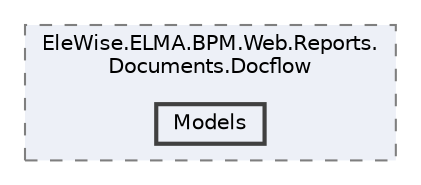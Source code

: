 digraph "Web/Modules/EleWise.ELMA.BPM.Web.Reports.Documents.Docflow/Models"
{
 // LATEX_PDF_SIZE
  bgcolor="transparent";
  edge [fontname=Helvetica,fontsize=10,labelfontname=Helvetica,labelfontsize=10];
  node [fontname=Helvetica,fontsize=10,shape=box,height=0.2,width=0.4];
  compound=true
  subgraph clusterdir_c86c9580f0217370ad111eb412e2140a {
    graph [ bgcolor="#edf0f7", pencolor="grey50", label="EleWise.ELMA.BPM.Web.Reports.\lDocuments.Docflow", fontname=Helvetica,fontsize=10 style="filled,dashed", URL="dir_c86c9580f0217370ad111eb412e2140a.html",tooltip=""]
  dir_baac7372f4c4b5839b5a137dd57dc91e [label="Models", fillcolor="#edf0f7", color="grey25", style="filled,bold", URL="dir_baac7372f4c4b5839b5a137dd57dc91e.html",tooltip=""];
  }
}
